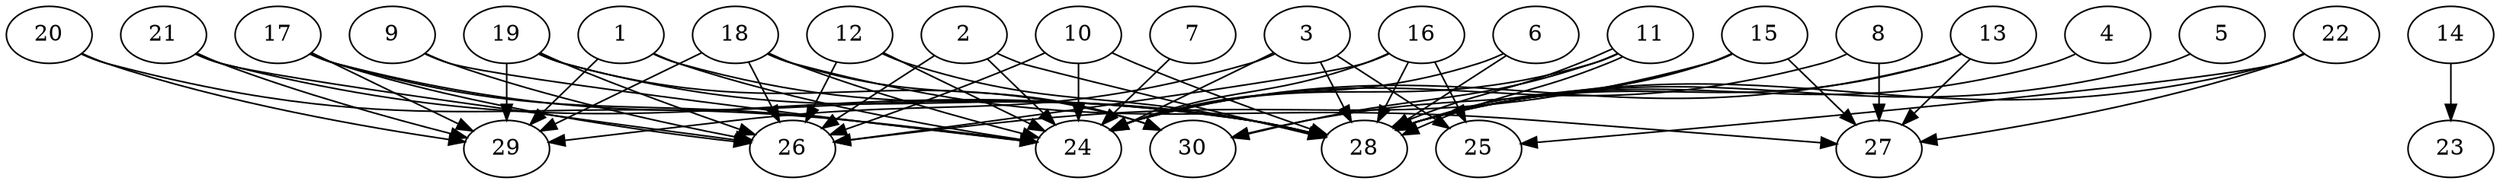 // DAG automatically generated by daggen at Thu Oct  3 14:04:19 2019
// ./daggen --dot -n 30 --ccr 0.5 --fat 0.9 --regular 0.9 --density 0.9 --mindata 5242880 --maxdata 52428800 
digraph G {
  1 [size="26368000", alpha="0.04", expect_size="13184000"] 
  1 -> 24 [size ="13184000"]
  1 -> 28 [size ="13184000"]
  1 -> 29 [size ="13184000"]
  2 [size="54822912", alpha="0.13", expect_size="27411456"] 
  2 -> 24 [size ="27411456"]
  2 -> 26 [size ="27411456"]
  2 -> 28 [size ="27411456"]
  3 [size="28628992", alpha="0.14", expect_size="14314496"] 
  3 -> 24 [size ="14314496"]
  3 -> 25 [size ="14314496"]
  3 -> 28 [size ="14314496"]
  3 -> 29 [size ="14314496"]
  4 [size="86122496", alpha="0.14", expect_size="43061248"] 
  4 -> 28 [size ="43061248"]
  5 [size="30394368", alpha="0.13", expect_size="15197184"] 
  5 -> 28 [size ="15197184"]
  6 [size="36833280", alpha="0.19", expect_size="18416640"] 
  6 -> 24 [size ="18416640"]
  6 -> 28 [size ="18416640"]
  7 [size="16451584", alpha="0.03", expect_size="8225792"] 
  7 -> 24 [size ="8225792"]
  8 [size="45049856", alpha="0.01", expect_size="22524928"] 
  8 -> 24 [size ="22524928"]
  8 -> 27 [size ="22524928"]
  9 [size="54259712", alpha="0.09", expect_size="27129856"] 
  9 -> 24 [size ="27129856"]
  9 -> 26 [size ="27129856"]
  10 [size="50196480", alpha="0.04", expect_size="25098240"] 
  10 -> 24 [size ="25098240"]
  10 -> 26 [size ="25098240"]
  10 -> 28 [size ="25098240"]
  11 [size="92129280", alpha="0.08", expect_size="46064640"] 
  11 -> 24 [size ="46064640"]
  11 -> 28 [size ="46064640"]
  11 -> 28 [size ="46064640"]
  11 -> 30 [size ="46064640"]
  12 [size="18376704", alpha="0.05", expect_size="9188352"] 
  12 -> 24 [size ="9188352"]
  12 -> 26 [size ="9188352"]
  12 -> 28 [size ="9188352"]
  13 [size="79228928", alpha="0.10", expect_size="39614464"] 
  13 -> 24 [size ="39614464"]
  13 -> 27 [size ="39614464"]
  13 -> 28 [size ="39614464"]
  14 [size="53090304", alpha="0.13", expect_size="26545152"] 
  14 -> 23 [size ="26545152"]
  15 [size="25473024", alpha="0.17", expect_size="12736512"] 
  15 -> 26 [size ="12736512"]
  15 -> 27 [size ="12736512"]
  15 -> 28 [size ="12736512"]
  15 -> 30 [size ="12736512"]
  16 [size="88850432", alpha="0.13", expect_size="44425216"] 
  16 -> 24 [size ="44425216"]
  16 -> 25 [size ="44425216"]
  16 -> 26 [size ="44425216"]
  16 -> 28 [size ="44425216"]
  17 [size="82028544", alpha="0.14", expect_size="41014272"] 
  17 -> 24 [size ="41014272"]
  17 -> 26 [size ="41014272"]
  17 -> 28 [size ="41014272"]
  17 -> 29 [size ="41014272"]
  18 [size="96165888", alpha="0.03", expect_size="48082944"] 
  18 -> 24 [size ="48082944"]
  18 -> 26 [size ="48082944"]
  18 -> 27 [size ="48082944"]
  18 -> 29 [size ="48082944"]
  18 -> 30 [size ="48082944"]
  19 [size="99399680", alpha="0.14", expect_size="49699840"] 
  19 -> 26 [size ="49699840"]
  19 -> 28 [size ="49699840"]
  19 -> 29 [size ="49699840"]
  19 -> 30 [size ="49699840"]
  20 [size="48166912", alpha="0.11", expect_size="24083456"] 
  20 -> 24 [size ="24083456"]
  20 -> 29 [size ="24083456"]
  21 [size="67835904", alpha="0.11", expect_size="33917952"] 
  21 -> 26 [size ="33917952"]
  21 -> 28 [size ="33917952"]
  21 -> 29 [size ="33917952"]
  22 [size="12883968", alpha="0.01", expect_size="6441984"] 
  22 -> 25 [size ="6441984"]
  22 -> 27 [size ="6441984"]
  22 -> 28 [size ="6441984"]
  23 [size="36198400", alpha="0.14", expect_size="18099200"] 
  24 [size="83292160", alpha="0.03", expect_size="41646080"] 
  25 [size="51251200", alpha="0.17", expect_size="25625600"] 
  26 [size="37754880", alpha="0.16", expect_size="18877440"] 
  27 [size="100868096", alpha="0.17", expect_size="50434048"] 
  28 [size="74221568", alpha="0.05", expect_size="37110784"] 
  29 [size="89671680", alpha="0.02", expect_size="44835840"] 
  30 [size="60743680", alpha="0.08", expect_size="30371840"] 
}
